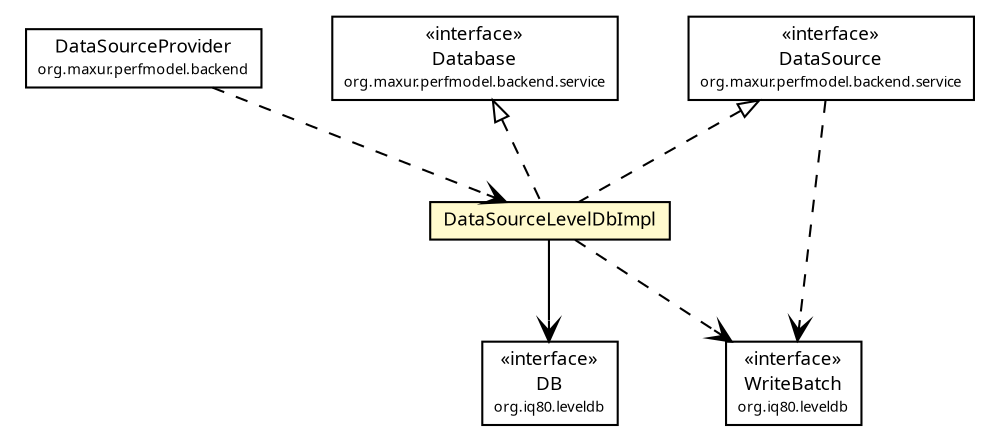 #!/usr/local/bin/dot
#
# Class diagram 
# Generated by UMLGraph version R5_6-24-gf6e263 (http://www.umlgraph.org/)
#

digraph G {
	edge [fontname="Trebuchet MS",fontsize=10,labelfontname="Trebuchet MS",labelfontsize=10];
	node [fontname="Trebuchet MS",fontsize=10,shape=plaintext];
	nodesep=0.25;
	ranksep=0.5;
	// org.maxur.perfmodel.backend.DataSourceProvider
	c651 [label=<<table title="org.maxur.perfmodel.backend.DataSourceProvider" border="0" cellborder="1" cellspacing="0" cellpadding="2" port="p" href="../DataSourceProvider.html">
		<tr><td><table border="0" cellspacing="0" cellpadding="1">
<tr><td align="center" balign="center"><font face="Trebuchet MS"> DataSourceProvider </font></td></tr>
<tr><td align="center" balign="center"><font face="Trebuchet MS" point-size="7.0"> org.maxur.perfmodel.backend </font></td></tr>
		</table></td></tr>
		</table>>, URL="../DataSourceProvider.html", fontname="Trebuchet MS", fontcolor="black", fontsize=9.0];
	// org.maxur.perfmodel.backend.infrastructure.DataSourceLevelDbImpl
	c658 [label=<<table title="org.maxur.perfmodel.backend.infrastructure.DataSourceLevelDbImpl" border="0" cellborder="1" cellspacing="0" cellpadding="2" port="p" bgcolor="lemonChiffon" href="./DataSourceLevelDbImpl.html">
		<tr><td><table border="0" cellspacing="0" cellpadding="1">
<tr><td align="center" balign="center"><font face="Trebuchet MS"> DataSourceLevelDbImpl </font></td></tr>
		</table></td></tr>
		</table>>, URL="./DataSourceLevelDbImpl.html", fontname="Trebuchet MS", fontcolor="black", fontsize=9.0];
	// org.maxur.perfmodel.backend.service.DataSource
	c669 [label=<<table title="org.maxur.perfmodel.backend.service.DataSource" border="0" cellborder="1" cellspacing="0" cellpadding="2" port="p" href="../service/DataSource.html">
		<tr><td><table border="0" cellspacing="0" cellpadding="1">
<tr><td align="center" balign="center"> &#171;interface&#187; </td></tr>
<tr><td align="center" balign="center"><font face="Trebuchet MS"> DataSource </font></td></tr>
<tr><td align="center" balign="center"><font face="Trebuchet MS" point-size="7.0"> org.maxur.perfmodel.backend.service </font></td></tr>
		</table></td></tr>
		</table>>, URL="../service/DataSource.html", fontname="Trebuchet MS", fontcolor="black", fontsize=9.0];
	// org.maxur.perfmodel.backend.service.Database
	c670 [label=<<table title="org.maxur.perfmodel.backend.service.Database" border="0" cellborder="1" cellspacing="0" cellpadding="2" port="p" href="../service/Database.html">
		<tr><td><table border="0" cellspacing="0" cellpadding="1">
<tr><td align="center" balign="center"> &#171;interface&#187; </td></tr>
<tr><td align="center" balign="center"><font face="Trebuchet MS"> Database </font></td></tr>
<tr><td align="center" balign="center"><font face="Trebuchet MS" point-size="7.0"> org.maxur.perfmodel.backend.service </font></td></tr>
		</table></td></tr>
		</table>>, URL="../service/Database.html", fontname="Trebuchet MS", fontcolor="black", fontsize=9.0];
	//org.maxur.perfmodel.backend.infrastructure.DataSourceLevelDbImpl implements org.maxur.perfmodel.backend.service.DataSource
	c669:p -> c658:p [dir=back,arrowtail=empty,style=dashed];
	//org.maxur.perfmodel.backend.infrastructure.DataSourceLevelDbImpl implements org.maxur.perfmodel.backend.service.Database
	c670:p -> c658:p [dir=back,arrowtail=empty,style=dashed];
	// org.maxur.perfmodel.backend.infrastructure.DataSourceLevelDbImpl NAVASSOC org.iq80.leveldb.DB
	c658:p -> c681:p [taillabel="", label="", headlabel="", fontname="Trebuchet MS", fontcolor="black", fontsize=10.0, color="black", arrowhead=open];
	// org.maxur.perfmodel.backend.DataSourceProvider DEPEND org.maxur.perfmodel.backend.infrastructure.DataSourceLevelDbImpl
	c651:p -> c658:p [taillabel="", label="", headlabel="", fontname="Trebuchet MS", fontcolor="black", fontsize=10.0, color="black", arrowhead=open, style=dashed];
	// org.maxur.perfmodel.backend.infrastructure.DataSourceLevelDbImpl DEPEND org.iq80.leveldb.WriteBatch
	c658:p -> c682:p [taillabel="", label="", headlabel="", fontname="Trebuchet MS", fontcolor="black", fontsize=10.0, color="black", arrowhead=open, style=dashed];
	// org.maxur.perfmodel.backend.service.DataSource DEPEND org.iq80.leveldb.WriteBatch
	c669:p -> c682:p [taillabel="", label="", headlabel="", fontname="Trebuchet MS", fontcolor="black", fontsize=10.0, color="black", arrowhead=open, style=dashed];
	// org.iq80.leveldb.WriteBatch
	c682 [label=<<table title="org.iq80.leveldb.WriteBatch" border="0" cellborder="1" cellspacing="0" cellpadding="2" port="p" href="http://java.sun.com/j2se/1.4.2/docs/api/org/iq80/leveldb/WriteBatch.html">
		<tr><td><table border="0" cellspacing="0" cellpadding="1">
<tr><td align="center" balign="center"> &#171;interface&#187; </td></tr>
<tr><td align="center" balign="center"><font face="Trebuchet MS"> WriteBatch </font></td></tr>
<tr><td align="center" balign="center"><font face="Trebuchet MS" point-size="7.0"> org.iq80.leveldb </font></td></tr>
		</table></td></tr>
		</table>>, URL="http://java.sun.com/j2se/1.4.2/docs/api/org/iq80/leveldb/WriteBatch.html", fontname="Trebuchet MS", fontcolor="black", fontsize=9.0];
	// org.iq80.leveldb.DB
	c681 [label=<<table title="org.iq80.leveldb.DB" border="0" cellborder="1" cellspacing="0" cellpadding="2" port="p" href="http://java.sun.com/j2se/1.4.2/docs/api/org/iq80/leveldb/DB.html">
		<tr><td><table border="0" cellspacing="0" cellpadding="1">
<tr><td align="center" balign="center"> &#171;interface&#187; </td></tr>
<tr><td align="center" balign="center"><font face="Trebuchet MS"> DB </font></td></tr>
<tr><td align="center" balign="center"><font face="Trebuchet MS" point-size="7.0"> org.iq80.leveldb </font></td></tr>
		</table></td></tr>
		</table>>, URL="http://java.sun.com/j2se/1.4.2/docs/api/org/iq80/leveldb/DB.html", fontname="Trebuchet MS", fontcolor="black", fontsize=9.0];
}

